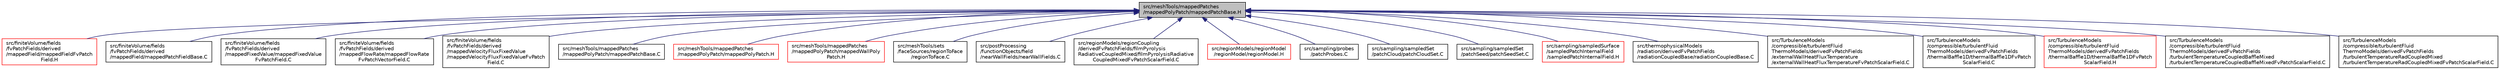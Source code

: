 digraph "src/meshTools/mappedPatches/mappedPolyPatch/mappedPatchBase.H"
{
  bgcolor="transparent";
  edge [fontname="Helvetica",fontsize="10",labelfontname="Helvetica",labelfontsize="10"];
  node [fontname="Helvetica",fontsize="10",shape=record];
  Node1 [label="src/meshTools/mappedPatches\l/mappedPolyPatch/mappedPatchBase.H",height=0.2,width=0.4,color="black", fillcolor="grey75", style="filled", fontcolor="black"];
  Node1 -> Node2 [dir="back",color="midnightblue",fontsize="10",style="solid",fontname="Helvetica"];
  Node2 [label="src/finiteVolume/fields\l/fvPatchFields/derived\l/mappedField/mappedFieldFvPatch\lField.H",height=0.2,width=0.4,color="red",URL="$a05393.html"];
  Node1 -> Node3 [dir="back",color="midnightblue",fontsize="10",style="solid",fontname="Helvetica"];
  Node3 [label="src/finiteVolume/fields\l/fvPatchFields/derived\l/mappedField/mappedPatchFieldBase.C",height=0.2,width=0.4,color="black",URL="$a05397.html"];
  Node1 -> Node4 [dir="back",color="midnightblue",fontsize="10",style="solid",fontname="Helvetica"];
  Node4 [label="src/finiteVolume/fields\l/fvPatchFields/derived\l/mappedFixedValue/mappedFixedValue\lFvPatchField.C",height=0.2,width=0.4,color="black",URL="$a05409.html"];
  Node1 -> Node5 [dir="back",color="midnightblue",fontsize="10",style="solid",fontname="Helvetica"];
  Node5 [label="src/finiteVolume/fields\l/fvPatchFields/derived\l/mappedFlowRate/mappedFlowRate\lFvPatchVectorField.C",height=0.2,width=0.4,color="black",URL="$a05414.html"];
  Node1 -> Node6 [dir="back",color="midnightblue",fontsize="10",style="solid",fontname="Helvetica"];
  Node6 [label="src/finiteVolume/fields\l/fvPatchFields/derived\l/mappedVelocityFluxFixedValue\l/mappedVelocityFluxFixedValueFvPatch\lField.C",height=0.2,width=0.4,color="black",URL="$a05416.html"];
  Node1 -> Node7 [dir="back",color="midnightblue",fontsize="10",style="solid",fontname="Helvetica"];
  Node7 [label="src/meshTools/mappedPatches\l/mappedPolyPatch/mappedPatchBase.C",height=0.2,width=0.4,color="black",URL="$a07306.html"];
  Node1 -> Node8 [dir="back",color="midnightblue",fontsize="10",style="solid",fontname="Helvetica"];
  Node8 [label="src/meshTools/mappedPatches\l/mappedPolyPatch/mappedPolyPatch.H",height=0.2,width=0.4,color="red",URL="$a07311.html"];
  Node1 -> Node9 [dir="back",color="midnightblue",fontsize="10",style="solid",fontname="Helvetica"];
  Node9 [label="src/meshTools/mappedPatches\l/mappedPolyPatch/mappedWallPoly\lPatch.H",height=0.2,width=0.4,color="red",URL="$a07315.html"];
  Node1 -> Node10 [dir="back",color="midnightblue",fontsize="10",style="solid",fontname="Helvetica"];
  Node10 [label="src/meshTools/sets\l/faceSources/regionToFace\l/regionToFace.C",height=0.2,width=0.4,color="black",URL="$a07448.html"];
  Node1 -> Node11 [dir="back",color="midnightblue",fontsize="10",style="solid",fontname="Helvetica"];
  Node11 [label="src/postProcessing\l/functionObjects/field\l/nearWallFields/nearWallFields.C",height=0.2,width=0.4,color="black",URL="$a09242.html"];
  Node1 -> Node12 [dir="back",color="midnightblue",fontsize="10",style="solid",fontname="Helvetica"];
  Node12 [label="src/regionModels/regionCoupling\l/derivedFvPatchFields/filmPyrolysis\lRadiativeCoupledMixed/filmPyrolysisRadiative\lCoupledMixedFvPatchScalarField.C",height=0.2,width=0.4,color="black",URL="$a09481.html"];
  Node1 -> Node13 [dir="back",color="midnightblue",fontsize="10",style="solid",fontname="Helvetica"];
  Node13 [label="src/regionModels/regionModel\l/regionModel/regionModel.H",height=0.2,width=0.4,color="red",URL="$a09490.html"];
  Node1 -> Node14 [dir="back",color="midnightblue",fontsize="10",style="solid",fontname="Helvetica"];
  Node14 [label="src/sampling/probes\l/patchProbes.C",height=0.2,width=0.4,color="black",URL="$a09667.html"];
  Node1 -> Node15 [dir="back",color="midnightblue",fontsize="10",style="solid",fontname="Helvetica"];
  Node15 [label="src/sampling/sampledSet\l/patchCloud/patchCloudSet.C",height=0.2,width=0.4,color="black",URL="$a09688.html"];
  Node1 -> Node16 [dir="back",color="midnightblue",fontsize="10",style="solid",fontname="Helvetica"];
  Node16 [label="src/sampling/sampledSet\l/patchSeed/patchSeedSet.C",height=0.2,width=0.4,color="black",URL="$a09690.html"];
  Node1 -> Node17 [dir="back",color="midnightblue",fontsize="10",style="solid",fontname="Helvetica"];
  Node17 [label="src/sampling/sampledSurface\l/sampledPatchInternalField\l/sampledPatchInternalField.H",height=0.2,width=0.4,color="red",URL="$a09729.html"];
  Node1 -> Node18 [dir="back",color="midnightblue",fontsize="10",style="solid",fontname="Helvetica"];
  Node18 [label="src/thermophysicalModels\l/radiation/derivedFvPatchFields\l/radiationCoupledBase/radiationCoupledBase.C",height=0.2,width=0.4,color="black",URL="$a10130.html"];
  Node1 -> Node19 [dir="back",color="midnightblue",fontsize="10",style="solid",fontname="Helvetica"];
  Node19 [label="src/TurbulenceModels\l/compressible/turbulentFluid\lThermoModels/derivedFvPatchFields\l/externalWallHeatFluxTemperature\l/externalWallHeatFluxTemperatureFvPatchScalarField.C",height=0.2,width=0.4,color="black",URL="$a10546.html"];
  Node1 -> Node20 [dir="back",color="midnightblue",fontsize="10",style="solid",fontname="Helvetica"];
  Node20 [label="src/TurbulenceModels\l/compressible/turbulentFluid\lThermoModels/derivedFvPatchFields\l/thermalBaffle1D/thermalBaffle1DFvPatch\lScalarField.C",height=0.2,width=0.4,color="black",URL="$a10550.html"];
  Node1 -> Node21 [dir="back",color="midnightblue",fontsize="10",style="solid",fontname="Helvetica"];
  Node21 [label="src/TurbulenceModels\l/compressible/turbulentFluid\lThermoModels/derivedFvPatchFields\l/thermalBaffle1D/thermalBaffle1DFvPatch\lScalarField.H",height=0.2,width=0.4,color="red",URL="$a10551.html"];
  Node1 -> Node22 [dir="back",color="midnightblue",fontsize="10",style="solid",fontname="Helvetica"];
  Node22 [label="src/TurbulenceModels\l/compressible/turbulentFluid\lThermoModels/derivedFvPatchFields\l/turbulentTemperatureCoupledBaffleMixed\l/turbulentTemperatureCoupledBaffleMixedFvPatchScalarField.C",height=0.2,width=0.4,color="black",URL="$a10561.html"];
  Node1 -> Node23 [dir="back",color="midnightblue",fontsize="10",style="solid",fontname="Helvetica"];
  Node23 [label="src/TurbulenceModels\l/compressible/turbulentFluid\lThermoModels/derivedFvPatchFields\l/turbulentTemperatureRadCoupledMixed\l/turbulentTemperatureRadCoupledMixedFvPatchScalarField.C",height=0.2,width=0.4,color="black",URL="$a10563.html"];
}
